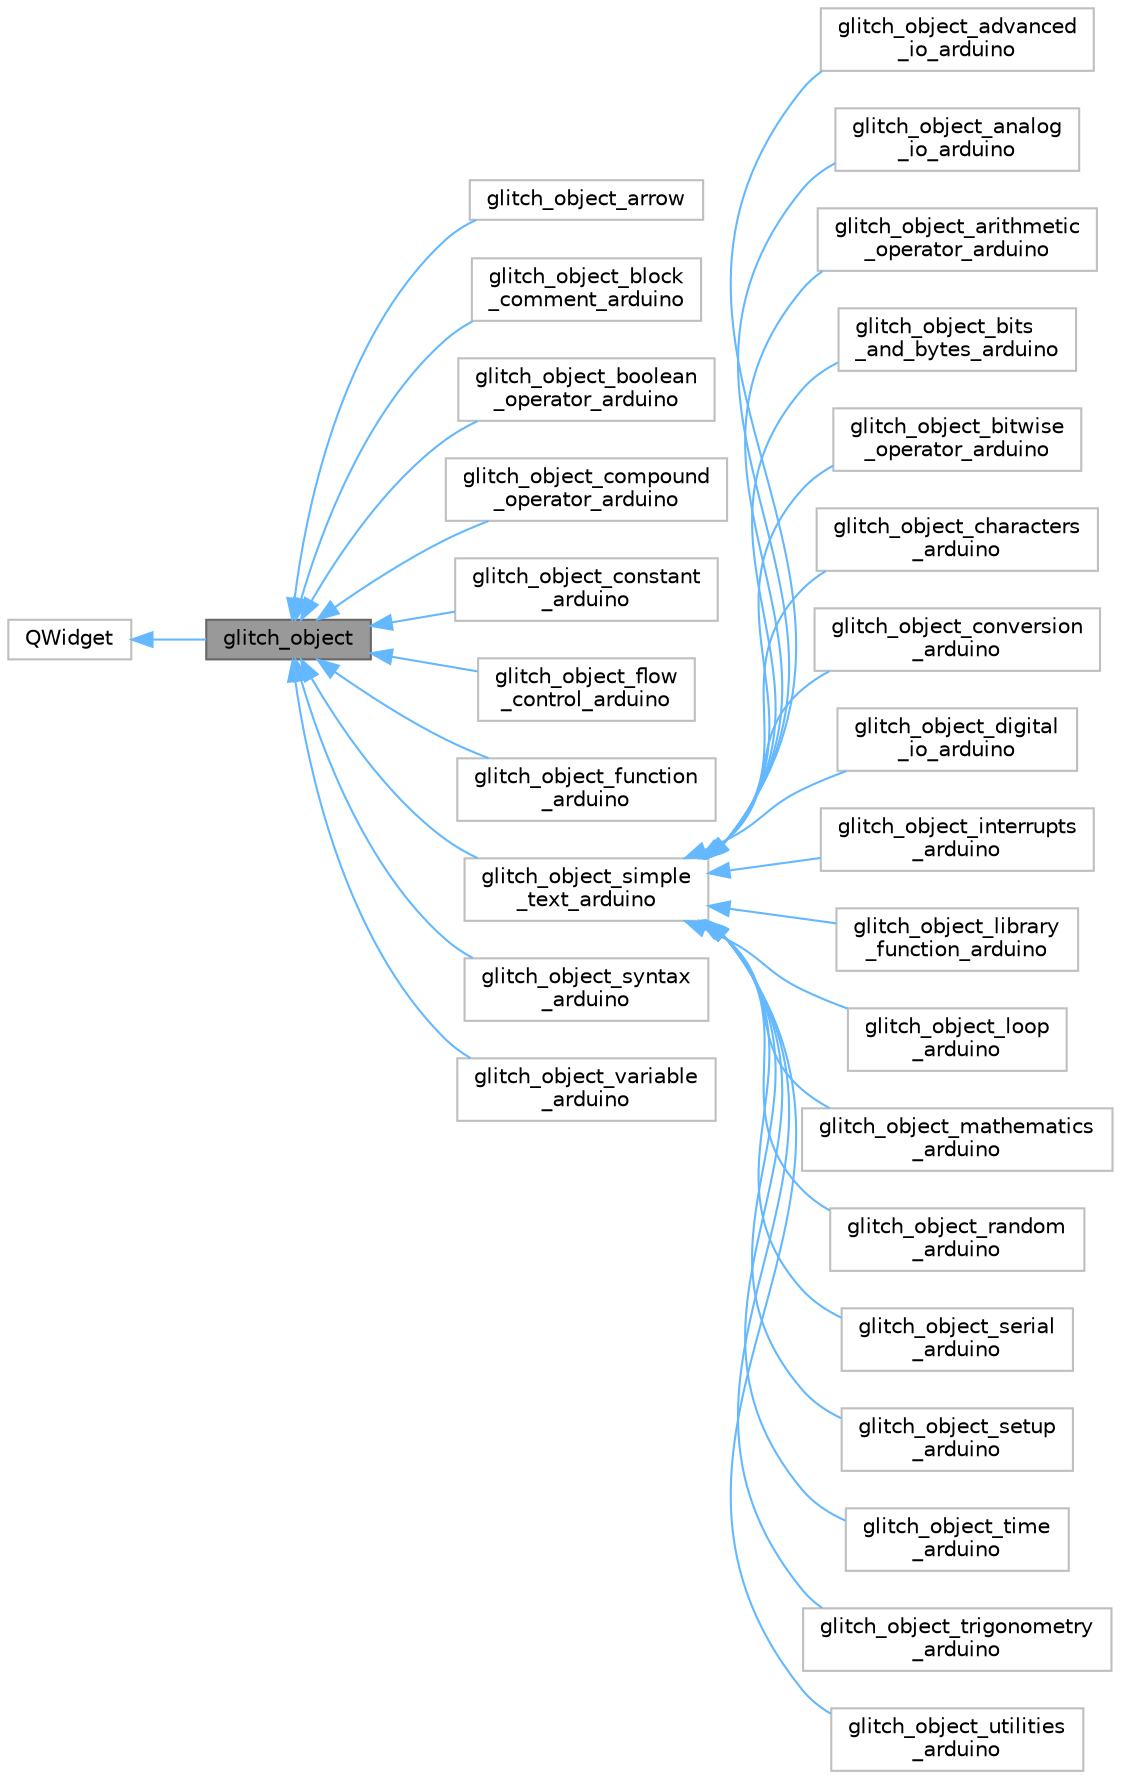 digraph "glitch_object"
{
 // LATEX_PDF_SIZE
  bgcolor="transparent";
  edge [fontname=Helvetica,fontsize=10,labelfontname=Helvetica,labelfontsize=10];
  node [fontname=Helvetica,fontsize=10,shape=box,height=0.2,width=0.4];
  rankdir="LR";
  Node1 [id="Node000001",label="glitch_object",height=0.2,width=0.4,color="gray40", fillcolor="grey60", style="filled", fontcolor="black",tooltip=" "];
  Node2 -> Node1 [id="edge1_Node000001_Node000002",dir="back",color="steelblue1",style="solid",tooltip=" "];
  Node2 [id="Node000002",label="QWidget",height=0.2,width=0.4,color="grey75", fillcolor="white", style="filled",tooltip=" "];
  Node1 -> Node3 [id="edge2_Node000001_Node000003",dir="back",color="steelblue1",style="solid",tooltip=" "];
  Node3 [id="Node000003",label="glitch_object_arrow",height=0.2,width=0.4,color="grey75", fillcolor="white", style="filled",URL="$classglitch__object__arrow.html",tooltip=" "];
  Node1 -> Node4 [id="edge3_Node000001_Node000004",dir="back",color="steelblue1",style="solid",tooltip=" "];
  Node4 [id="Node000004",label="glitch_object_block\l_comment_arduino",height=0.2,width=0.4,color="grey75", fillcolor="white", style="filled",URL="$classglitch__object__block__comment__arduino.html",tooltip=" "];
  Node1 -> Node5 [id="edge4_Node000001_Node000005",dir="back",color="steelblue1",style="solid",tooltip=" "];
  Node5 [id="Node000005",label="glitch_object_boolean\l_operator_arduino",height=0.2,width=0.4,color="grey75", fillcolor="white", style="filled",URL="$classglitch__object__boolean__operator__arduino.html",tooltip=" "];
  Node1 -> Node6 [id="edge5_Node000001_Node000006",dir="back",color="steelblue1",style="solid",tooltip=" "];
  Node6 [id="Node000006",label="glitch_object_compound\l_operator_arduino",height=0.2,width=0.4,color="grey75", fillcolor="white", style="filled",URL="$classglitch__object__compound__operator__arduino.html",tooltip=" "];
  Node1 -> Node7 [id="edge6_Node000001_Node000007",dir="back",color="steelblue1",style="solid",tooltip=" "];
  Node7 [id="Node000007",label="glitch_object_constant\l_arduino",height=0.2,width=0.4,color="grey75", fillcolor="white", style="filled",URL="$classglitch__object__constant__arduino.html",tooltip=" "];
  Node1 -> Node8 [id="edge7_Node000001_Node000008",dir="back",color="steelblue1",style="solid",tooltip=" "];
  Node8 [id="Node000008",label="glitch_object_flow\l_control_arduino",height=0.2,width=0.4,color="grey75", fillcolor="white", style="filled",URL="$classglitch__object__flow__control__arduino.html",tooltip=" "];
  Node1 -> Node9 [id="edge8_Node000001_Node000009",dir="back",color="steelblue1",style="solid",tooltip=" "];
  Node9 [id="Node000009",label="glitch_object_function\l_arduino",height=0.2,width=0.4,color="grey75", fillcolor="white", style="filled",URL="$classglitch__object__function__arduino.html",tooltip=" "];
  Node1 -> Node10 [id="edge9_Node000001_Node000010",dir="back",color="steelblue1",style="solid",tooltip=" "];
  Node10 [id="Node000010",label="glitch_object_simple\l_text_arduino",height=0.2,width=0.4,color="grey75", fillcolor="white", style="filled",URL="$classglitch__object__simple__text__arduino.html",tooltip=" "];
  Node10 -> Node11 [id="edge10_Node000010_Node000011",dir="back",color="steelblue1",style="solid",tooltip=" "];
  Node11 [id="Node000011",label="glitch_object_advanced\l_io_arduino",height=0.2,width=0.4,color="grey75", fillcolor="white", style="filled",URL="$classglitch__object__advanced__io__arduino.html",tooltip=" "];
  Node10 -> Node12 [id="edge11_Node000010_Node000012",dir="back",color="steelblue1",style="solid",tooltip=" "];
  Node12 [id="Node000012",label="glitch_object_analog\l_io_arduino",height=0.2,width=0.4,color="grey75", fillcolor="white", style="filled",URL="$classglitch__object__analog__io__arduino.html",tooltip=" "];
  Node10 -> Node13 [id="edge12_Node000010_Node000013",dir="back",color="steelblue1",style="solid",tooltip=" "];
  Node13 [id="Node000013",label="glitch_object_arithmetic\l_operator_arduino",height=0.2,width=0.4,color="grey75", fillcolor="white", style="filled",URL="$classglitch__object__arithmetic__operator__arduino.html",tooltip=" "];
  Node10 -> Node14 [id="edge13_Node000010_Node000014",dir="back",color="steelblue1",style="solid",tooltip=" "];
  Node14 [id="Node000014",label="glitch_object_bits\l_and_bytes_arduino",height=0.2,width=0.4,color="grey75", fillcolor="white", style="filled",URL="$classglitch__object__bits__and__bytes__arduino.html",tooltip=" "];
  Node10 -> Node15 [id="edge14_Node000010_Node000015",dir="back",color="steelblue1",style="solid",tooltip=" "];
  Node15 [id="Node000015",label="glitch_object_bitwise\l_operator_arduino",height=0.2,width=0.4,color="grey75", fillcolor="white", style="filled",URL="$classglitch__object__bitwise__operator__arduino.html",tooltip=" "];
  Node10 -> Node16 [id="edge15_Node000010_Node000016",dir="back",color="steelblue1",style="solid",tooltip=" "];
  Node16 [id="Node000016",label="glitch_object_characters\l_arduino",height=0.2,width=0.4,color="grey75", fillcolor="white", style="filled",URL="$classglitch__object__characters__arduino.html",tooltip=" "];
  Node10 -> Node17 [id="edge16_Node000010_Node000017",dir="back",color="steelblue1",style="solid",tooltip=" "];
  Node17 [id="Node000017",label="glitch_object_conversion\l_arduino",height=0.2,width=0.4,color="grey75", fillcolor="white", style="filled",URL="$classglitch__object__conversion__arduino.html",tooltip=" "];
  Node10 -> Node18 [id="edge17_Node000010_Node000018",dir="back",color="steelblue1",style="solid",tooltip=" "];
  Node18 [id="Node000018",label="glitch_object_digital\l_io_arduino",height=0.2,width=0.4,color="grey75", fillcolor="white", style="filled",URL="$classglitch__object__digital__io__arduino.html",tooltip=" "];
  Node10 -> Node19 [id="edge18_Node000010_Node000019",dir="back",color="steelblue1",style="solid",tooltip=" "];
  Node19 [id="Node000019",label="glitch_object_interrupts\l_arduino",height=0.2,width=0.4,color="grey75", fillcolor="white", style="filled",URL="$classglitch__object__interrupts__arduino.html",tooltip=" "];
  Node10 -> Node20 [id="edge19_Node000010_Node000020",dir="back",color="steelblue1",style="solid",tooltip=" "];
  Node20 [id="Node000020",label="glitch_object_library\l_function_arduino",height=0.2,width=0.4,color="grey75", fillcolor="white", style="filled",URL="$classglitch__object__library__function__arduino.html",tooltip=" "];
  Node10 -> Node21 [id="edge20_Node000010_Node000021",dir="back",color="steelblue1",style="solid",tooltip=" "];
  Node21 [id="Node000021",label="glitch_object_loop\l_arduino",height=0.2,width=0.4,color="grey75", fillcolor="white", style="filled",URL="$classglitch__object__loop__arduino.html",tooltip=" "];
  Node10 -> Node22 [id="edge21_Node000010_Node000022",dir="back",color="steelblue1",style="solid",tooltip=" "];
  Node22 [id="Node000022",label="glitch_object_mathematics\l_arduino",height=0.2,width=0.4,color="grey75", fillcolor="white", style="filled",URL="$classglitch__object__mathematics__arduino.html",tooltip=" "];
  Node10 -> Node23 [id="edge22_Node000010_Node000023",dir="back",color="steelblue1",style="solid",tooltip=" "];
  Node23 [id="Node000023",label="glitch_object_random\l_arduino",height=0.2,width=0.4,color="grey75", fillcolor="white", style="filled",URL="$classglitch__object__random__arduino.html",tooltip=" "];
  Node10 -> Node24 [id="edge23_Node000010_Node000024",dir="back",color="steelblue1",style="solid",tooltip=" "];
  Node24 [id="Node000024",label="glitch_object_serial\l_arduino",height=0.2,width=0.4,color="grey75", fillcolor="white", style="filled",URL="$classglitch__object__serial__arduino.html",tooltip=" "];
  Node10 -> Node25 [id="edge24_Node000010_Node000025",dir="back",color="steelblue1",style="solid",tooltip=" "];
  Node25 [id="Node000025",label="glitch_object_setup\l_arduino",height=0.2,width=0.4,color="grey75", fillcolor="white", style="filled",URL="$classglitch__object__setup__arduino.html",tooltip=" "];
  Node10 -> Node26 [id="edge25_Node000010_Node000026",dir="back",color="steelblue1",style="solid",tooltip=" "];
  Node26 [id="Node000026",label="glitch_object_time\l_arduino",height=0.2,width=0.4,color="grey75", fillcolor="white", style="filled",URL="$classglitch__object__time__arduino.html",tooltip=" "];
  Node10 -> Node27 [id="edge26_Node000010_Node000027",dir="back",color="steelblue1",style="solid",tooltip=" "];
  Node27 [id="Node000027",label="glitch_object_trigonometry\l_arduino",height=0.2,width=0.4,color="grey75", fillcolor="white", style="filled",URL="$classglitch__object__trigonometry__arduino.html",tooltip=" "];
  Node10 -> Node28 [id="edge27_Node000010_Node000028",dir="back",color="steelblue1",style="solid",tooltip=" "];
  Node28 [id="Node000028",label="glitch_object_utilities\l_arduino",height=0.2,width=0.4,color="grey75", fillcolor="white", style="filled",URL="$classglitch__object__utilities__arduino.html",tooltip=" "];
  Node1 -> Node29 [id="edge28_Node000001_Node000029",dir="back",color="steelblue1",style="solid",tooltip=" "];
  Node29 [id="Node000029",label="glitch_object_syntax\l_arduino",height=0.2,width=0.4,color="grey75", fillcolor="white", style="filled",URL="$classglitch__object__syntax__arduino.html",tooltip=" "];
  Node1 -> Node30 [id="edge29_Node000001_Node000030",dir="back",color="steelblue1",style="solid",tooltip=" "];
  Node30 [id="Node000030",label="glitch_object_variable\l_arduino",height=0.2,width=0.4,color="grey75", fillcolor="white", style="filled",URL="$classglitch__object__variable__arduino.html",tooltip=" "];
}
